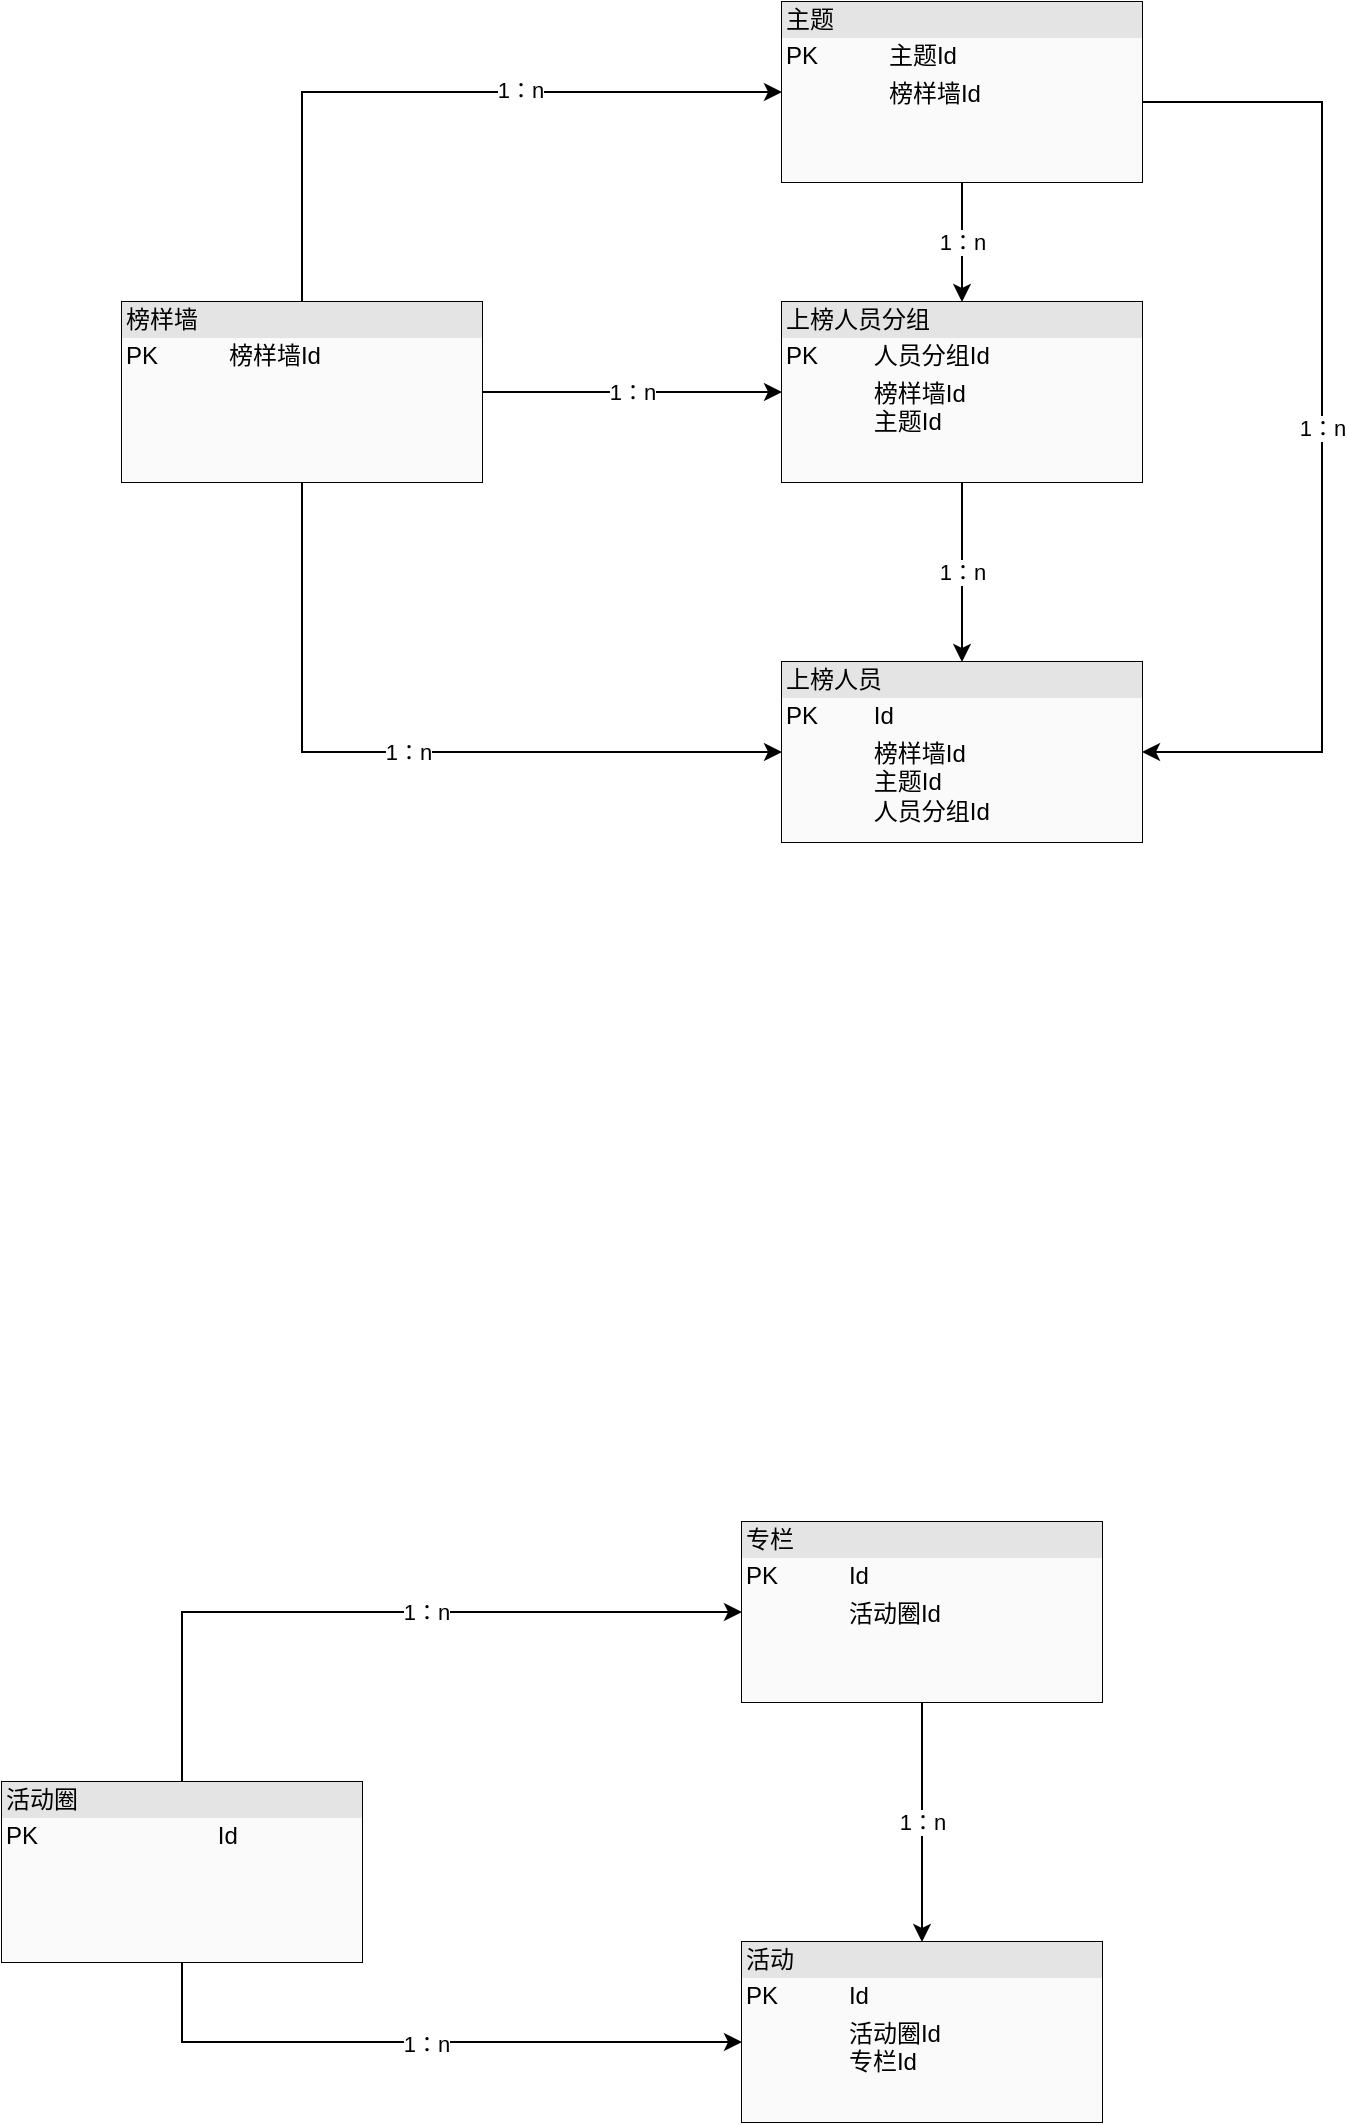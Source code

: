 <mxfile version="20.7.4" type="github">
  <diagram id="_yCclNhYavrccsSiJ5_n" name="第 1 页">
    <mxGraphModel dx="1050" dy="580" grid="1" gridSize="10" guides="1" tooltips="1" connect="1" arrows="1" fold="1" page="1" pageScale="1" pageWidth="300000" pageHeight="30000" math="0" shadow="0">
      <root>
        <mxCell id="0" />
        <mxCell id="1" parent="0" />
        <mxCell id="GE1TyS7wBmHGpNUDIyJN-11" style="edgeStyle=orthogonalEdgeStyle;rounded=0;orthogonalLoop=1;jettySize=auto;html=1;entryX=0;entryY=0.5;entryDx=0;entryDy=0;" edge="1" parent="1" source="GE1TyS7wBmHGpNUDIyJN-7" target="GE1TyS7wBmHGpNUDIyJN-8">
          <mxGeometry relative="1" as="geometry">
            <Array as="points">
              <mxPoint x="280" y="75" />
            </Array>
          </mxGeometry>
        </mxCell>
        <mxCell id="GE1TyS7wBmHGpNUDIyJN-12" value="1：n" style="edgeLabel;html=1;align=center;verticalAlign=middle;resizable=0;points=[];" vertex="1" connectable="0" parent="GE1TyS7wBmHGpNUDIyJN-11">
          <mxGeometry x="0.239" y="1" relative="1" as="geometry">
            <mxPoint as="offset" />
          </mxGeometry>
        </mxCell>
        <mxCell id="GE1TyS7wBmHGpNUDIyJN-13" value="1：n" style="edgeStyle=orthogonalEdgeStyle;rounded=0;orthogonalLoop=1;jettySize=auto;html=1;" edge="1" parent="1" source="GE1TyS7wBmHGpNUDIyJN-7" target="GE1TyS7wBmHGpNUDIyJN-9">
          <mxGeometry relative="1" as="geometry" />
        </mxCell>
        <mxCell id="GE1TyS7wBmHGpNUDIyJN-14" value="1：n" style="edgeStyle=orthogonalEdgeStyle;rounded=0;orthogonalLoop=1;jettySize=auto;html=1;entryX=0;entryY=0.5;entryDx=0;entryDy=0;" edge="1" parent="1" source="GE1TyS7wBmHGpNUDIyJN-7" target="GE1TyS7wBmHGpNUDIyJN-10">
          <mxGeometry relative="1" as="geometry">
            <Array as="points">
              <mxPoint x="280" y="405" />
            </Array>
          </mxGeometry>
        </mxCell>
        <mxCell id="GE1TyS7wBmHGpNUDIyJN-7" value="&lt;div style=&quot;box-sizing:border-box;width:100%;background:#e4e4e4;padding:2px;&quot;&gt;榜样墙&lt;/div&gt;&lt;table style=&quot;width:100%;font-size:1em;&quot; cellpadding=&quot;2&quot; cellspacing=&quot;0&quot;&gt;&lt;tbody&gt;&lt;tr&gt;&lt;td&gt;PK&lt;/td&gt;&lt;td&gt;榜样墙Id&lt;/td&gt;&lt;/tr&gt;&lt;tr&gt;&lt;td&gt;&lt;br&gt;&lt;/td&gt;&lt;td&gt;&lt;br&gt;&lt;/td&gt;&lt;/tr&gt;&lt;tr&gt;&lt;td&gt;&lt;/td&gt;&lt;td&gt;&lt;br&gt;&lt;/td&gt;&lt;/tr&gt;&lt;/tbody&gt;&lt;/table&gt;" style="verticalAlign=top;align=left;overflow=fill;html=1;labelBackgroundColor=#fafafa;" vertex="1" parent="1">
          <mxGeometry x="190" y="180" width="180" height="90" as="geometry" />
        </mxCell>
        <mxCell id="GE1TyS7wBmHGpNUDIyJN-15" value="1：n" style="edgeStyle=orthogonalEdgeStyle;rounded=0;orthogonalLoop=1;jettySize=auto;html=1;" edge="1" parent="1" source="GE1TyS7wBmHGpNUDIyJN-8" target="GE1TyS7wBmHGpNUDIyJN-9">
          <mxGeometry relative="1" as="geometry" />
        </mxCell>
        <mxCell id="GE1TyS7wBmHGpNUDIyJN-19" value="1：n" style="edgeStyle=orthogonalEdgeStyle;rounded=0;orthogonalLoop=1;jettySize=auto;html=1;entryX=1;entryY=0.5;entryDx=0;entryDy=0;" edge="1" parent="1" source="GE1TyS7wBmHGpNUDIyJN-8" target="GE1TyS7wBmHGpNUDIyJN-10">
          <mxGeometry relative="1" as="geometry">
            <mxPoint x="890" y="80" as="targetPoint" />
            <Array as="points">
              <mxPoint x="790" y="80" />
              <mxPoint x="790" y="405" />
            </Array>
          </mxGeometry>
        </mxCell>
        <mxCell id="GE1TyS7wBmHGpNUDIyJN-8" value="&lt;div style=&quot;box-sizing:border-box;width:100%;background:#e4e4e4;padding:2px;&quot;&gt;主题&lt;/div&gt;&lt;table style=&quot;width:100%;font-size:1em;&quot; cellpadding=&quot;2&quot; cellspacing=&quot;0&quot;&gt;&lt;tbody&gt;&lt;tr&gt;&lt;td&gt;PK&lt;/td&gt;&lt;td&gt;主题Id&lt;/td&gt;&lt;/tr&gt;&lt;tr&gt;&lt;td&gt;&lt;br&gt;&lt;/td&gt;&lt;td&gt;榜样墙Id&lt;/td&gt;&lt;/tr&gt;&lt;tr&gt;&lt;td&gt;&lt;/td&gt;&lt;td&gt;&lt;br&gt;&lt;/td&gt;&lt;/tr&gt;&lt;/tbody&gt;&lt;/table&gt;" style="verticalAlign=top;align=left;overflow=fill;html=1;labelBackgroundColor=#fafafa;" vertex="1" parent="1">
          <mxGeometry x="520" y="30" width="180" height="90" as="geometry" />
        </mxCell>
        <mxCell id="GE1TyS7wBmHGpNUDIyJN-16" value="1：n" style="edgeStyle=orthogonalEdgeStyle;rounded=0;orthogonalLoop=1;jettySize=auto;html=1;" edge="1" parent="1" source="GE1TyS7wBmHGpNUDIyJN-9" target="GE1TyS7wBmHGpNUDIyJN-10">
          <mxGeometry relative="1" as="geometry" />
        </mxCell>
        <mxCell id="GE1TyS7wBmHGpNUDIyJN-9" value="&lt;div style=&quot;box-sizing:border-box;width:100%;background:#e4e4e4;padding:2px;&quot;&gt;上榜人员分组&lt;/div&gt;&lt;table style=&quot;width:100%;font-size:1em;&quot; cellpadding=&quot;2&quot; cellspacing=&quot;0&quot;&gt;&lt;tbody&gt;&lt;tr&gt;&lt;td&gt;PK&lt;/td&gt;&lt;td&gt;人员分组Id&lt;/td&gt;&lt;/tr&gt;&lt;tr&gt;&lt;td&gt;&lt;br&gt;&lt;/td&gt;&lt;td&gt;榜样墙Id&lt;br&gt;主题Id&lt;/td&gt;&lt;/tr&gt;&lt;tr&gt;&lt;td&gt;&lt;/td&gt;&lt;td&gt;&lt;br&gt;&lt;/td&gt;&lt;/tr&gt;&lt;/tbody&gt;&lt;/table&gt;" style="verticalAlign=top;align=left;overflow=fill;html=1;labelBackgroundColor=#fafafa;" vertex="1" parent="1">
          <mxGeometry x="520" y="180" width="180" height="90" as="geometry" />
        </mxCell>
        <mxCell id="GE1TyS7wBmHGpNUDIyJN-10" value="&lt;div style=&quot;box-sizing:border-box;width:100%;background:#e4e4e4;padding:2px;&quot;&gt;上榜人员&lt;/div&gt;&lt;table style=&quot;width:100%;font-size:1em;&quot; cellpadding=&quot;2&quot; cellspacing=&quot;0&quot;&gt;&lt;tbody&gt;&lt;tr&gt;&lt;td&gt;PK&lt;/td&gt;&lt;td&gt;Id&lt;/td&gt;&lt;/tr&gt;&lt;tr&gt;&lt;td&gt;&lt;br&gt;&lt;/td&gt;&lt;td&gt;榜样墙Id&lt;br&gt;主题Id&lt;br&gt;人员分组Id&lt;/td&gt;&lt;/tr&gt;&lt;tr&gt;&lt;td&gt;&lt;/td&gt;&lt;td&gt;&lt;br&gt;&lt;/td&gt;&lt;/tr&gt;&lt;/tbody&gt;&lt;/table&gt;" style="verticalAlign=top;align=left;overflow=fill;html=1;labelBackgroundColor=#fafafa;" vertex="1" parent="1">
          <mxGeometry x="520" y="360" width="180" height="90" as="geometry" />
        </mxCell>
        <mxCell id="GE1TyS7wBmHGpNUDIyJN-23" style="edgeStyle=orthogonalEdgeStyle;rounded=0;orthogonalLoop=1;jettySize=auto;html=1;entryX=0;entryY=0.5;entryDx=0;entryDy=0;" edge="1" parent="1" source="GE1TyS7wBmHGpNUDIyJN-20" target="GE1TyS7wBmHGpNUDIyJN-22">
          <mxGeometry relative="1" as="geometry">
            <Array as="points">
              <mxPoint x="220" y="835" />
            </Array>
          </mxGeometry>
        </mxCell>
        <mxCell id="GE1TyS7wBmHGpNUDIyJN-24" value="1：n" style="edgeLabel;html=1;align=center;verticalAlign=middle;resizable=0;points=[];" vertex="1" connectable="0" parent="GE1TyS7wBmHGpNUDIyJN-23">
          <mxGeometry x="0.133" relative="1" as="geometry">
            <mxPoint as="offset" />
          </mxGeometry>
        </mxCell>
        <mxCell id="GE1TyS7wBmHGpNUDIyJN-25" style="edgeStyle=orthogonalEdgeStyle;rounded=0;orthogonalLoop=1;jettySize=auto;html=1;" edge="1" parent="1" source="GE1TyS7wBmHGpNUDIyJN-20" target="GE1TyS7wBmHGpNUDIyJN-21">
          <mxGeometry relative="1" as="geometry">
            <Array as="points">
              <mxPoint x="220" y="1050" />
            </Array>
          </mxGeometry>
        </mxCell>
        <mxCell id="GE1TyS7wBmHGpNUDIyJN-26" value="1：n" style="edgeLabel;html=1;align=center;verticalAlign=middle;resizable=0;points=[];" vertex="1" connectable="0" parent="GE1TyS7wBmHGpNUDIyJN-25">
          <mxGeometry x="0.011" y="-1" relative="1" as="geometry">
            <mxPoint as="offset" />
          </mxGeometry>
        </mxCell>
        <mxCell id="GE1TyS7wBmHGpNUDIyJN-20" value="&lt;div style=&quot;box-sizing:border-box;width:100%;background:#e4e4e4;padding:2px;&quot;&gt;活动圈&lt;/div&gt;&lt;table style=&quot;width:100%;font-size:1em;&quot; cellpadding=&quot;2&quot; cellspacing=&quot;0&quot;&gt;&lt;tbody&gt;&lt;tr&gt;&lt;td&gt;PK&lt;/td&gt;&lt;td&gt;Id&lt;/td&gt;&lt;/tr&gt;&lt;tr&gt;&lt;td&gt;&lt;br&gt;&lt;/td&gt;&lt;td&gt;&lt;br&gt;&lt;/td&gt;&lt;/tr&gt;&lt;tr&gt;&lt;td&gt;&lt;/td&gt;&lt;td&gt;&lt;br&gt;&lt;/td&gt;&lt;/tr&gt;&lt;/tbody&gt;&lt;/table&gt;" style="verticalAlign=top;align=left;overflow=fill;html=1;labelBackgroundColor=#fafafa;" vertex="1" parent="1">
          <mxGeometry x="130" y="920" width="180" height="90" as="geometry" />
        </mxCell>
        <mxCell id="GE1TyS7wBmHGpNUDIyJN-21" value="&lt;div style=&quot;box-sizing:border-box;width:100%;background:#e4e4e4;padding:2px;&quot;&gt;活动&lt;/div&gt;&lt;table style=&quot;width:100%;font-size:1em;&quot; cellpadding=&quot;2&quot; cellspacing=&quot;0&quot;&gt;&lt;tbody&gt;&lt;tr&gt;&lt;td&gt;PK&lt;/td&gt;&lt;td&gt;Id&lt;/td&gt;&lt;/tr&gt;&lt;tr&gt;&lt;td&gt;&lt;br&gt;&lt;/td&gt;&lt;td&gt;活动圈Id&lt;br&gt;专栏Id&lt;/td&gt;&lt;/tr&gt;&lt;tr&gt;&lt;td&gt;&lt;/td&gt;&lt;td&gt;&lt;br&gt;&lt;/td&gt;&lt;/tr&gt;&lt;/tbody&gt;&lt;/table&gt;" style="verticalAlign=top;align=left;overflow=fill;html=1;labelBackgroundColor=#fafafa;" vertex="1" parent="1">
          <mxGeometry x="500" y="1000" width="180" height="90" as="geometry" />
        </mxCell>
        <mxCell id="GE1TyS7wBmHGpNUDIyJN-27" value="1：n" style="edgeStyle=orthogonalEdgeStyle;rounded=0;orthogonalLoop=1;jettySize=auto;html=1;" edge="1" parent="1" source="GE1TyS7wBmHGpNUDIyJN-22" target="GE1TyS7wBmHGpNUDIyJN-21">
          <mxGeometry relative="1" as="geometry" />
        </mxCell>
        <mxCell id="GE1TyS7wBmHGpNUDIyJN-22" value="&lt;div style=&quot;box-sizing:border-box;width:100%;background:#e4e4e4;padding:2px;&quot;&gt;专栏&lt;/div&gt;&lt;table style=&quot;width:100%;font-size:1em;&quot; cellpadding=&quot;2&quot; cellspacing=&quot;0&quot;&gt;&lt;tbody&gt;&lt;tr&gt;&lt;td&gt;PK&lt;/td&gt;&lt;td&gt;Id&lt;/td&gt;&lt;/tr&gt;&lt;tr&gt;&lt;td&gt;&lt;br&gt;&lt;/td&gt;&lt;td&gt;活动圈Id&lt;br&gt;&lt;br&gt;&lt;/td&gt;&lt;/tr&gt;&lt;tr&gt;&lt;td&gt;&lt;/td&gt;&lt;td&gt;&lt;br&gt;&lt;/td&gt;&lt;/tr&gt;&lt;/tbody&gt;&lt;/table&gt;" style="verticalAlign=top;align=left;overflow=fill;html=1;labelBackgroundColor=#fafafa;" vertex="1" parent="1">
          <mxGeometry x="500" y="790" width="180" height="90" as="geometry" />
        </mxCell>
      </root>
    </mxGraphModel>
  </diagram>
</mxfile>
